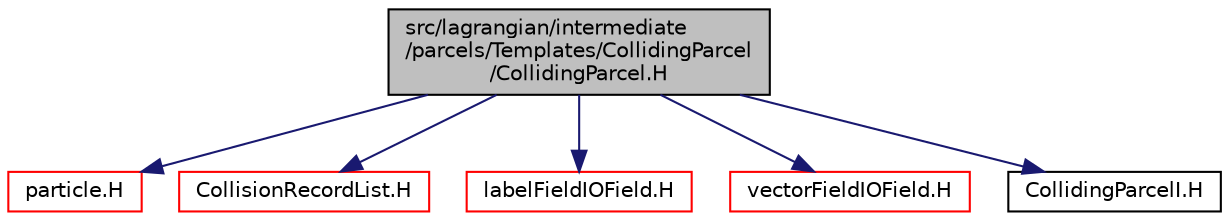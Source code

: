 digraph "src/lagrangian/intermediate/parcels/Templates/CollidingParcel/CollidingParcel.H"
{
  bgcolor="transparent";
  edge [fontname="Helvetica",fontsize="10",labelfontname="Helvetica",labelfontsize="10"];
  node [fontname="Helvetica",fontsize="10",shape=record];
  Node1 [label="src/lagrangian/intermediate\l/parcels/Templates/CollidingParcel\l/CollidingParcel.H",height=0.2,width=0.4,color="black", fillcolor="grey75", style="filled", fontcolor="black"];
  Node1 -> Node2 [color="midnightblue",fontsize="10",style="solid",fontname="Helvetica"];
  Node2 [label="particle.H",height=0.2,width=0.4,color="red",URL="$a06350.html"];
  Node1 -> Node3 [color="midnightblue",fontsize="10",style="solid",fontname="Helvetica"];
  Node3 [label="CollisionRecordList.H",height=0.2,width=0.4,color="red",URL="$a06539.html"];
  Node1 -> Node4 [color="midnightblue",fontsize="10",style="solid",fontname="Helvetica"];
  Node4 [label="labelFieldIOField.H",height=0.2,width=0.4,color="red",URL="$a07957.html"];
  Node1 -> Node5 [color="midnightblue",fontsize="10",style="solid",fontname="Helvetica"];
  Node5 [label="vectorFieldIOField.H",height=0.2,width=0.4,color="red",URL="$a08013.html"];
  Node1 -> Node6 [color="midnightblue",fontsize="10",style="solid",fontname="Helvetica"];
  Node6 [label="CollidingParcelI.H",height=0.2,width=0.4,color="black",URL="$a06536.html"];
}
